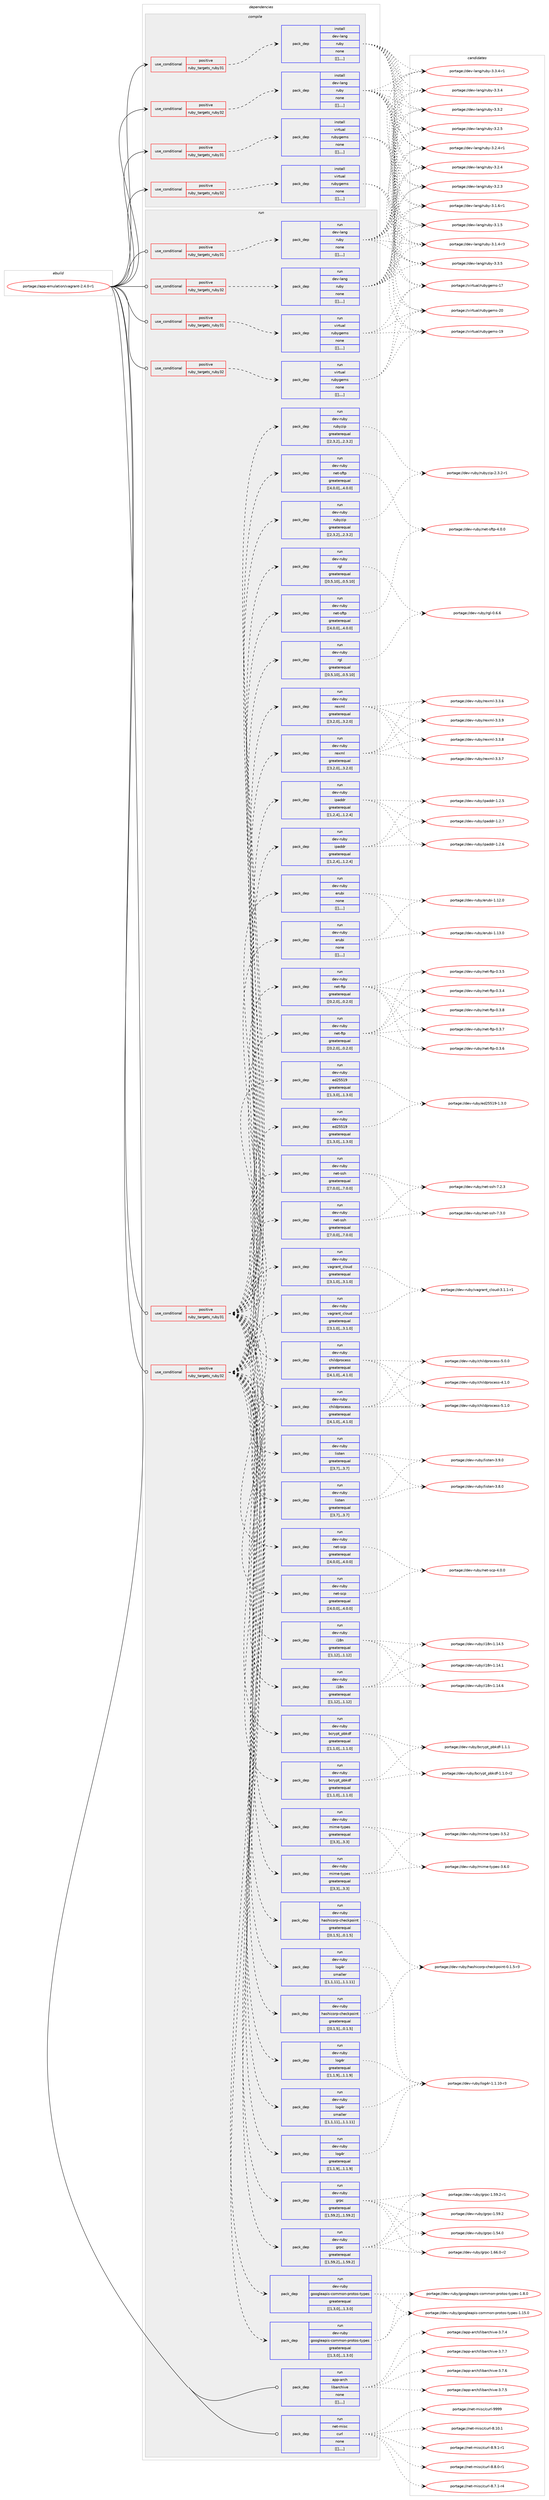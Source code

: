 digraph prolog {

# *************
# Graph options
# *************

newrank=true;
concentrate=true;
compound=true;
graph [rankdir=LR,fontname=Helvetica,fontsize=10,ranksep=1.5];#, ranksep=2.5, nodesep=0.2];
edge  [arrowhead=vee];
node  [fontname=Helvetica,fontsize=10];

# **********
# The ebuild
# **********

subgraph cluster_leftcol {
color=gray;
label=<<i>ebuild</i>>;
id [label="portage://app-emulation/vagrant-2.4.0-r1", color=red, width=4, href="../app-emulation/vagrant-2.4.0-r1.svg"];
}

# ****************
# The dependencies
# ****************

subgraph cluster_midcol {
color=gray;
label=<<i>dependencies</i>>;
subgraph cluster_compile {
fillcolor="#eeeeee";
style=filled;
label=<<i>compile</i>>;
subgraph cond7214 {
dependency26131 [label=<<TABLE BORDER="0" CELLBORDER="1" CELLSPACING="0" CELLPADDING="4"><TR><TD ROWSPAN="3" CELLPADDING="10">use_conditional</TD></TR><TR><TD>positive</TD></TR><TR><TD>ruby_targets_ruby31</TD></TR></TABLE>>, shape=none, color=red];
subgraph pack18778 {
dependency26193 [label=<<TABLE BORDER="0" CELLBORDER="1" CELLSPACING="0" CELLPADDING="4" WIDTH="220"><TR><TD ROWSPAN="6" CELLPADDING="30">pack_dep</TD></TR><TR><TD WIDTH="110">install</TD></TR><TR><TD>dev-lang</TD></TR><TR><TD>ruby</TD></TR><TR><TD>none</TD></TR><TR><TD>[[],,,,]</TD></TR></TABLE>>, shape=none, color=blue];
}
dependency26131:e -> dependency26193:w [weight=20,style="dashed",arrowhead="vee"];
}
id:e -> dependency26131:w [weight=20,style="solid",arrowhead="vee"];
subgraph cond7245 {
dependency26218 [label=<<TABLE BORDER="0" CELLBORDER="1" CELLSPACING="0" CELLPADDING="4"><TR><TD ROWSPAN="3" CELLPADDING="10">use_conditional</TD></TR><TR><TD>positive</TD></TR><TR><TD>ruby_targets_ruby31</TD></TR></TABLE>>, shape=none, color=red];
subgraph pack18821 {
dependency26319 [label=<<TABLE BORDER="0" CELLBORDER="1" CELLSPACING="0" CELLPADDING="4" WIDTH="220"><TR><TD ROWSPAN="6" CELLPADDING="30">pack_dep</TD></TR><TR><TD WIDTH="110">install</TD></TR><TR><TD>virtual</TD></TR><TR><TD>rubygems</TD></TR><TR><TD>none</TD></TR><TR><TD>[[],,,,]</TD></TR></TABLE>>, shape=none, color=blue];
}
dependency26218:e -> dependency26319:w [weight=20,style="dashed",arrowhead="vee"];
}
id:e -> dependency26218:w [weight=20,style="solid",arrowhead="vee"];
subgraph cond7317 {
dependency26393 [label=<<TABLE BORDER="0" CELLBORDER="1" CELLSPACING="0" CELLPADDING="4"><TR><TD ROWSPAN="3" CELLPADDING="10">use_conditional</TD></TR><TR><TD>positive</TD></TR><TR><TD>ruby_targets_ruby32</TD></TR></TABLE>>, shape=none, color=red];
subgraph pack18926 {
dependency26416 [label=<<TABLE BORDER="0" CELLBORDER="1" CELLSPACING="0" CELLPADDING="4" WIDTH="220"><TR><TD ROWSPAN="6" CELLPADDING="30">pack_dep</TD></TR><TR><TD WIDTH="110">install</TD></TR><TR><TD>dev-lang</TD></TR><TR><TD>ruby</TD></TR><TR><TD>none</TD></TR><TR><TD>[[],,,,]</TD></TR></TABLE>>, shape=none, color=blue];
}
dependency26393:e -> dependency26416:w [weight=20,style="dashed",arrowhead="vee"];
}
id:e -> dependency26393:w [weight=20,style="solid",arrowhead="vee"];
subgraph cond7330 {
dependency26421 [label=<<TABLE BORDER="0" CELLBORDER="1" CELLSPACING="0" CELLPADDING="4"><TR><TD ROWSPAN="3" CELLPADDING="10">use_conditional</TD></TR><TR><TD>positive</TD></TR><TR><TD>ruby_targets_ruby32</TD></TR></TABLE>>, shape=none, color=red];
subgraph pack18981 {
dependency26520 [label=<<TABLE BORDER="0" CELLBORDER="1" CELLSPACING="0" CELLPADDING="4" WIDTH="220"><TR><TD ROWSPAN="6" CELLPADDING="30">pack_dep</TD></TR><TR><TD WIDTH="110">install</TD></TR><TR><TD>virtual</TD></TR><TR><TD>rubygems</TD></TR><TR><TD>none</TD></TR><TR><TD>[[],,,,]</TD></TR></TABLE>>, shape=none, color=blue];
}
dependency26421:e -> dependency26520:w [weight=20,style="dashed",arrowhead="vee"];
}
id:e -> dependency26421:w [weight=20,style="solid",arrowhead="vee"];
}
subgraph cluster_compileandrun {
fillcolor="#eeeeee";
style=filled;
label=<<i>compile and run</i>>;
}
subgraph cluster_run {
fillcolor="#eeeeee";
style=filled;
label=<<i>run</i>>;
subgraph cond7374 {
dependency26551 [label=<<TABLE BORDER="0" CELLBORDER="1" CELLSPACING="0" CELLPADDING="4"><TR><TD ROWSPAN="3" CELLPADDING="10">use_conditional</TD></TR><TR><TD>positive</TD></TR><TR><TD>ruby_targets_ruby31</TD></TR></TABLE>>, shape=none, color=red];
subgraph pack19030 {
dependency26576 [label=<<TABLE BORDER="0" CELLBORDER="1" CELLSPACING="0" CELLPADDING="4" WIDTH="220"><TR><TD ROWSPAN="6" CELLPADDING="30">pack_dep</TD></TR><TR><TD WIDTH="110">run</TD></TR><TR><TD>dev-lang</TD></TR><TR><TD>ruby</TD></TR><TR><TD>none</TD></TR><TR><TD>[[],,,,]</TD></TR></TABLE>>, shape=none, color=blue];
}
dependency26551:e -> dependency26576:w [weight=20,style="dashed",arrowhead="vee"];
}
id:e -> dependency26551:w [weight=20,style="solid",arrowhead="odot"];
subgraph cond7387 {
dependency26613 [label=<<TABLE BORDER="0" CELLBORDER="1" CELLSPACING="0" CELLPADDING="4"><TR><TD ROWSPAN="3" CELLPADDING="10">use_conditional</TD></TR><TR><TD>positive</TD></TR><TR><TD>ruby_targets_ruby31</TD></TR></TABLE>>, shape=none, color=red];
subgraph pack19085 {
dependency26694 [label=<<TABLE BORDER="0" CELLBORDER="1" CELLSPACING="0" CELLPADDING="4" WIDTH="220"><TR><TD ROWSPAN="6" CELLPADDING="30">pack_dep</TD></TR><TR><TD WIDTH="110">run</TD></TR><TR><TD>dev-ruby</TD></TR><TR><TD>bcrypt_pbkdf</TD></TR><TR><TD>greaterequal</TD></TR><TR><TD>[[1,1,0],,,1.1.0]</TD></TR></TABLE>>, shape=none, color=blue];
}
dependency26613:e -> dependency26694:w [weight=20,style="dashed",arrowhead="vee"];
subgraph pack19138 {
dependency26726 [label=<<TABLE BORDER="0" CELLBORDER="1" CELLSPACING="0" CELLPADDING="4" WIDTH="220"><TR><TD ROWSPAN="6" CELLPADDING="30">pack_dep</TD></TR><TR><TD WIDTH="110">run</TD></TR><TR><TD>dev-ruby</TD></TR><TR><TD>childprocess</TD></TR><TR><TD>greaterequal</TD></TR><TR><TD>[[4,1,0],,,4.1.0]</TD></TR></TABLE>>, shape=none, color=blue];
}
dependency26613:e -> dependency26726:w [weight=20,style="dashed",arrowhead="vee"];
subgraph pack19164 {
dependency26782 [label=<<TABLE BORDER="0" CELLBORDER="1" CELLSPACING="0" CELLPADDING="4" WIDTH="220"><TR><TD ROWSPAN="6" CELLPADDING="30">pack_dep</TD></TR><TR><TD WIDTH="110">run</TD></TR><TR><TD>dev-ruby</TD></TR><TR><TD>ed25519</TD></TR><TR><TD>greaterequal</TD></TR><TR><TD>[[1,3,0],,,1.3.0]</TD></TR></TABLE>>, shape=none, color=blue];
}
dependency26613:e -> dependency26782:w [weight=20,style="dashed",arrowhead="vee"];
subgraph pack19176 {
dependency26876 [label=<<TABLE BORDER="0" CELLBORDER="1" CELLSPACING="0" CELLPADDING="4" WIDTH="220"><TR><TD ROWSPAN="6" CELLPADDING="30">pack_dep</TD></TR><TR><TD WIDTH="110">run</TD></TR><TR><TD>dev-ruby</TD></TR><TR><TD>erubi</TD></TR><TR><TD>none</TD></TR><TR><TD>[[],,,,]</TD></TR></TABLE>>, shape=none, color=blue];
}
dependency26613:e -> dependency26876:w [weight=20,style="dashed",arrowhead="vee"];
subgraph pack19279 {
dependency26948 [label=<<TABLE BORDER="0" CELLBORDER="1" CELLSPACING="0" CELLPADDING="4" WIDTH="220"><TR><TD ROWSPAN="6" CELLPADDING="30">pack_dep</TD></TR><TR><TD WIDTH="110">run</TD></TR><TR><TD>dev-ruby</TD></TR><TR><TD>googleapis-common-protos-types</TD></TR><TR><TD>greaterequal</TD></TR><TR><TD>[[1,3,0],,,1.3.0]</TD></TR></TABLE>>, shape=none, color=blue];
}
dependency26613:e -> dependency26948:w [weight=20,style="dashed",arrowhead="vee"];
subgraph pack19356 {
dependency27084 [label=<<TABLE BORDER="0" CELLBORDER="1" CELLSPACING="0" CELLPADDING="4" WIDTH="220"><TR><TD ROWSPAN="6" CELLPADDING="30">pack_dep</TD></TR><TR><TD WIDTH="110">run</TD></TR><TR><TD>dev-ruby</TD></TR><TR><TD>grpc</TD></TR><TR><TD>greaterequal</TD></TR><TR><TD>[[1,59,2],,,1.59.2]</TD></TR></TABLE>>, shape=none, color=blue];
}
dependency26613:e -> dependency27084:w [weight=20,style="dashed",arrowhead="vee"];
subgraph pack19373 {
dependency27091 [label=<<TABLE BORDER="0" CELLBORDER="1" CELLSPACING="0" CELLPADDING="4" WIDTH="220"><TR><TD ROWSPAN="6" CELLPADDING="30">pack_dep</TD></TR><TR><TD WIDTH="110">run</TD></TR><TR><TD>dev-ruby</TD></TR><TR><TD>hashicorp-checkpoint</TD></TR><TR><TD>greaterequal</TD></TR><TR><TD>[[0,1,5],,,0.1.5]</TD></TR></TABLE>>, shape=none, color=blue];
}
dependency26613:e -> dependency27091:w [weight=20,style="dashed",arrowhead="vee"];
subgraph pack19469 {
dependency27230 [label=<<TABLE BORDER="0" CELLBORDER="1" CELLSPACING="0" CELLPADDING="4" WIDTH="220"><TR><TD ROWSPAN="6" CELLPADDING="30">pack_dep</TD></TR><TR><TD WIDTH="110">run</TD></TR><TR><TD>dev-ruby</TD></TR><TR><TD>i18n</TD></TR><TR><TD>greaterequal</TD></TR><TR><TD>[[1,12],,,1.12]</TD></TR></TABLE>>, shape=none, color=blue];
}
dependency26613:e -> dependency27230:w [weight=20,style="dashed",arrowhead="vee"];
subgraph pack19475 {
dependency27281 [label=<<TABLE BORDER="0" CELLBORDER="1" CELLSPACING="0" CELLPADDING="4" WIDTH="220"><TR><TD ROWSPAN="6" CELLPADDING="30">pack_dep</TD></TR><TR><TD WIDTH="110">run</TD></TR><TR><TD>dev-ruby</TD></TR><TR><TD>listen</TD></TR><TR><TD>greaterequal</TD></TR><TR><TD>[[3,7],,,3.7]</TD></TR></TABLE>>, shape=none, color=blue];
}
dependency26613:e -> dependency27281:w [weight=20,style="dashed",arrowhead="vee"];
subgraph pack19505 {
dependency27306 [label=<<TABLE BORDER="0" CELLBORDER="1" CELLSPACING="0" CELLPADDING="4" WIDTH="220"><TR><TD ROWSPAN="6" CELLPADDING="30">pack_dep</TD></TR><TR><TD WIDTH="110">run</TD></TR><TR><TD>dev-ruby</TD></TR><TR><TD>log4r</TD></TR><TR><TD>greaterequal</TD></TR><TR><TD>[[1,1,9],,,1.1.9]</TD></TR></TABLE>>, shape=none, color=blue];
}
dependency26613:e -> dependency27306:w [weight=20,style="dashed",arrowhead="vee"];
subgraph pack19540 {
dependency27336 [label=<<TABLE BORDER="0" CELLBORDER="1" CELLSPACING="0" CELLPADDING="4" WIDTH="220"><TR><TD ROWSPAN="6" CELLPADDING="30">pack_dep</TD></TR><TR><TD WIDTH="110">run</TD></TR><TR><TD>dev-ruby</TD></TR><TR><TD>log4r</TD></TR><TR><TD>smaller</TD></TR><TR><TD>[[1,1,11],,,1.1.11]</TD></TR></TABLE>>, shape=none, color=blue];
}
dependency26613:e -> dependency27336:w [weight=20,style="dashed",arrowhead="vee"];
subgraph pack19542 {
dependency27344 [label=<<TABLE BORDER="0" CELLBORDER="1" CELLSPACING="0" CELLPADDING="4" WIDTH="220"><TR><TD ROWSPAN="6" CELLPADDING="30">pack_dep</TD></TR><TR><TD WIDTH="110">run</TD></TR><TR><TD>dev-ruby</TD></TR><TR><TD>mime-types</TD></TR><TR><TD>greaterequal</TD></TR><TR><TD>[[3,3],,,3.3]</TD></TR></TABLE>>, shape=none, color=blue];
}
dependency26613:e -> dependency27344:w [weight=20,style="dashed",arrowhead="vee"];
subgraph pack19556 {
dependency27376 [label=<<TABLE BORDER="0" CELLBORDER="1" CELLSPACING="0" CELLPADDING="4" WIDTH="220"><TR><TD ROWSPAN="6" CELLPADDING="30">pack_dep</TD></TR><TR><TD WIDTH="110">run</TD></TR><TR><TD>dev-ruby</TD></TR><TR><TD>net-ftp</TD></TR><TR><TD>greaterequal</TD></TR><TR><TD>[[0,2,0],,,0.2.0]</TD></TR></TABLE>>, shape=none, color=blue];
}
dependency26613:e -> dependency27376:w [weight=20,style="dashed",arrowhead="vee"];
subgraph pack19579 {
dependency27386 [label=<<TABLE BORDER="0" CELLBORDER="1" CELLSPACING="0" CELLPADDING="4" WIDTH="220"><TR><TD ROWSPAN="6" CELLPADDING="30">pack_dep</TD></TR><TR><TD WIDTH="110">run</TD></TR><TR><TD>dev-ruby</TD></TR><TR><TD>net-ssh</TD></TR><TR><TD>greaterequal</TD></TR><TR><TD>[[7,0,0],,,7.0.0]</TD></TR></TABLE>>, shape=none, color=blue];
}
dependency26613:e -> dependency27386:w [weight=20,style="dashed",arrowhead="vee"];
subgraph pack19599 {
dependency27444 [label=<<TABLE BORDER="0" CELLBORDER="1" CELLSPACING="0" CELLPADDING="4" WIDTH="220"><TR><TD ROWSPAN="6" CELLPADDING="30">pack_dep</TD></TR><TR><TD WIDTH="110">run</TD></TR><TR><TD>dev-ruby</TD></TR><TR><TD>net-sftp</TD></TR><TR><TD>greaterequal</TD></TR><TR><TD>[[4,0,0],,,4.0.0]</TD></TR></TABLE>>, shape=none, color=blue];
}
dependency26613:e -> dependency27444:w [weight=20,style="dashed",arrowhead="vee"];
subgraph pack19629 {
dependency27508 [label=<<TABLE BORDER="0" CELLBORDER="1" CELLSPACING="0" CELLPADDING="4" WIDTH="220"><TR><TD ROWSPAN="6" CELLPADDING="30">pack_dep</TD></TR><TR><TD WIDTH="110">run</TD></TR><TR><TD>dev-ruby</TD></TR><TR><TD>net-scp</TD></TR><TR><TD>greaterequal</TD></TR><TR><TD>[[4,0,0],,,4.0.0]</TD></TR></TABLE>>, shape=none, color=blue];
}
dependency26613:e -> dependency27508:w [weight=20,style="dashed",arrowhead="vee"];
subgraph pack19664 {
dependency27516 [label=<<TABLE BORDER="0" CELLBORDER="1" CELLSPACING="0" CELLPADDING="4" WIDTH="220"><TR><TD ROWSPAN="6" CELLPADDING="30">pack_dep</TD></TR><TR><TD WIDTH="110">run</TD></TR><TR><TD>dev-ruby</TD></TR><TR><TD>rexml</TD></TR><TR><TD>greaterequal</TD></TR><TR><TD>[[3,2,0],,,3.2.0]</TD></TR></TABLE>>, shape=none, color=blue];
}
dependency26613:e -> dependency27516:w [weight=20,style="dashed",arrowhead="vee"];
subgraph pack19723 {
dependency27608 [label=<<TABLE BORDER="0" CELLBORDER="1" CELLSPACING="0" CELLPADDING="4" WIDTH="220"><TR><TD ROWSPAN="6" CELLPADDING="30">pack_dep</TD></TR><TR><TD WIDTH="110">run</TD></TR><TR><TD>dev-ruby</TD></TR><TR><TD>rgl</TD></TR><TR><TD>greaterequal</TD></TR><TR><TD>[[0,5,10],,,0.5.10]</TD></TR></TABLE>>, shape=none, color=blue];
}
dependency26613:e -> dependency27608:w [weight=20,style="dashed",arrowhead="vee"];
subgraph pack19734 {
dependency27615 [label=<<TABLE BORDER="0" CELLBORDER="1" CELLSPACING="0" CELLPADDING="4" WIDTH="220"><TR><TD ROWSPAN="6" CELLPADDING="30">pack_dep</TD></TR><TR><TD WIDTH="110">run</TD></TR><TR><TD>dev-ruby</TD></TR><TR><TD>rubyzip</TD></TR><TR><TD>greaterequal</TD></TR><TR><TD>[[2,3,2],,,2.3.2]</TD></TR></TABLE>>, shape=none, color=blue];
}
dependency26613:e -> dependency27615:w [weight=20,style="dashed",arrowhead="vee"];
subgraph pack19740 {
dependency27624 [label=<<TABLE BORDER="0" CELLBORDER="1" CELLSPACING="0" CELLPADDING="4" WIDTH="220"><TR><TD ROWSPAN="6" CELLPADDING="30">pack_dep</TD></TR><TR><TD WIDTH="110">run</TD></TR><TR><TD>dev-ruby</TD></TR><TR><TD>vagrant_cloud</TD></TR><TR><TD>greaterequal</TD></TR><TR><TD>[[3,1,0],,,3.1.0]</TD></TR></TABLE>>, shape=none, color=blue];
}
dependency26613:e -> dependency27624:w [weight=20,style="dashed",arrowhead="vee"];
subgraph pack19759 {
dependency27650 [label=<<TABLE BORDER="0" CELLBORDER="1" CELLSPACING="0" CELLPADDING="4" WIDTH="220"><TR><TD ROWSPAN="6" CELLPADDING="30">pack_dep</TD></TR><TR><TD WIDTH="110">run</TD></TR><TR><TD>dev-ruby</TD></TR><TR><TD>ipaddr</TD></TR><TR><TD>greaterequal</TD></TR><TR><TD>[[1,2,4],,,1.2.4]</TD></TR></TABLE>>, shape=none, color=blue];
}
dependency26613:e -> dependency27650:w [weight=20,style="dashed",arrowhead="vee"];
}
id:e -> dependency26613:w [weight=20,style="solid",arrowhead="odot"];
subgraph cond7737 {
dependency27705 [label=<<TABLE BORDER="0" CELLBORDER="1" CELLSPACING="0" CELLPADDING="4"><TR><TD ROWSPAN="3" CELLPADDING="10">use_conditional</TD></TR><TR><TD>positive</TD></TR><TR><TD>ruby_targets_ruby31</TD></TR></TABLE>>, shape=none, color=red];
subgraph pack19856 {
dependency27851 [label=<<TABLE BORDER="0" CELLBORDER="1" CELLSPACING="0" CELLPADDING="4" WIDTH="220"><TR><TD ROWSPAN="6" CELLPADDING="30">pack_dep</TD></TR><TR><TD WIDTH="110">run</TD></TR><TR><TD>virtual</TD></TR><TR><TD>rubygems</TD></TR><TR><TD>none</TD></TR><TR><TD>[[],,,,]</TD></TR></TABLE>>, shape=none, color=blue];
}
dependency27705:e -> dependency27851:w [weight=20,style="dashed",arrowhead="vee"];
}
id:e -> dependency27705:w [weight=20,style="solid",arrowhead="odot"];
subgraph cond7795 {
dependency27880 [label=<<TABLE BORDER="0" CELLBORDER="1" CELLSPACING="0" CELLPADDING="4"><TR><TD ROWSPAN="3" CELLPADDING="10">use_conditional</TD></TR><TR><TD>positive</TD></TR><TR><TD>ruby_targets_ruby32</TD></TR></TABLE>>, shape=none, color=red];
subgraph pack19954 {
dependency27929 [label=<<TABLE BORDER="0" CELLBORDER="1" CELLSPACING="0" CELLPADDING="4" WIDTH="220"><TR><TD ROWSPAN="6" CELLPADDING="30">pack_dep</TD></TR><TR><TD WIDTH="110">run</TD></TR><TR><TD>dev-lang</TD></TR><TR><TD>ruby</TD></TR><TR><TD>none</TD></TR><TR><TD>[[],,,,]</TD></TR></TABLE>>, shape=none, color=blue];
}
dependency27880:e -> dependency27929:w [weight=20,style="dashed",arrowhead="vee"];
}
id:e -> dependency27880:w [weight=20,style="solid",arrowhead="odot"];
subgraph cond7815 {
dependency27963 [label=<<TABLE BORDER="0" CELLBORDER="1" CELLSPACING="0" CELLPADDING="4"><TR><TD ROWSPAN="3" CELLPADDING="10">use_conditional</TD></TR><TR><TD>positive</TD></TR><TR><TD>ruby_targets_ruby32</TD></TR></TABLE>>, shape=none, color=red];
subgraph pack19976 {
dependency27991 [label=<<TABLE BORDER="0" CELLBORDER="1" CELLSPACING="0" CELLPADDING="4" WIDTH="220"><TR><TD ROWSPAN="6" CELLPADDING="30">pack_dep</TD></TR><TR><TD WIDTH="110">run</TD></TR><TR><TD>dev-ruby</TD></TR><TR><TD>bcrypt_pbkdf</TD></TR><TR><TD>greaterequal</TD></TR><TR><TD>[[1,1,0],,,1.1.0]</TD></TR></TABLE>>, shape=none, color=blue];
}
dependency27963:e -> dependency27991:w [weight=20,style="dashed",arrowhead="vee"];
subgraph pack19997 {
dependency28057 [label=<<TABLE BORDER="0" CELLBORDER="1" CELLSPACING="0" CELLPADDING="4" WIDTH="220"><TR><TD ROWSPAN="6" CELLPADDING="30">pack_dep</TD></TR><TR><TD WIDTH="110">run</TD></TR><TR><TD>dev-ruby</TD></TR><TR><TD>childprocess</TD></TR><TR><TD>greaterequal</TD></TR><TR><TD>[[4,1,0],,,4.1.0]</TD></TR></TABLE>>, shape=none, color=blue];
}
dependency27963:e -> dependency28057:w [weight=20,style="dashed",arrowhead="vee"];
subgraph pack20057 {
dependency28086 [label=<<TABLE BORDER="0" CELLBORDER="1" CELLSPACING="0" CELLPADDING="4" WIDTH="220"><TR><TD ROWSPAN="6" CELLPADDING="30">pack_dep</TD></TR><TR><TD WIDTH="110">run</TD></TR><TR><TD>dev-ruby</TD></TR><TR><TD>ed25519</TD></TR><TR><TD>greaterequal</TD></TR><TR><TD>[[1,3,0],,,1.3.0]</TD></TR></TABLE>>, shape=none, color=blue];
}
dependency27963:e -> dependency28086:w [weight=20,style="dashed",arrowhead="vee"];
subgraph pack20078 {
dependency28116 [label=<<TABLE BORDER="0" CELLBORDER="1" CELLSPACING="0" CELLPADDING="4" WIDTH="220"><TR><TD ROWSPAN="6" CELLPADDING="30">pack_dep</TD></TR><TR><TD WIDTH="110">run</TD></TR><TR><TD>dev-ruby</TD></TR><TR><TD>erubi</TD></TR><TR><TD>none</TD></TR><TR><TD>[[],,,,]</TD></TR></TABLE>>, shape=none, color=blue];
}
dependency27963:e -> dependency28116:w [weight=20,style="dashed",arrowhead="vee"];
subgraph pack20115 {
dependency28161 [label=<<TABLE BORDER="0" CELLBORDER="1" CELLSPACING="0" CELLPADDING="4" WIDTH="220"><TR><TD ROWSPAN="6" CELLPADDING="30">pack_dep</TD></TR><TR><TD WIDTH="110">run</TD></TR><TR><TD>dev-ruby</TD></TR><TR><TD>googleapis-common-protos-types</TD></TR><TR><TD>greaterequal</TD></TR><TR><TD>[[1,3,0],,,1.3.0]</TD></TR></TABLE>>, shape=none, color=blue];
}
dependency27963:e -> dependency28161:w [weight=20,style="dashed",arrowhead="vee"];
subgraph pack20120 {
dependency28164 [label=<<TABLE BORDER="0" CELLBORDER="1" CELLSPACING="0" CELLPADDING="4" WIDTH="220"><TR><TD ROWSPAN="6" CELLPADDING="30">pack_dep</TD></TR><TR><TD WIDTH="110">run</TD></TR><TR><TD>dev-ruby</TD></TR><TR><TD>grpc</TD></TR><TR><TD>greaterequal</TD></TR><TR><TD>[[1,59,2],,,1.59.2]</TD></TR></TABLE>>, shape=none, color=blue];
}
dependency27963:e -> dependency28164:w [weight=20,style="dashed",arrowhead="vee"];
subgraph pack20168 {
dependency28315 [label=<<TABLE BORDER="0" CELLBORDER="1" CELLSPACING="0" CELLPADDING="4" WIDTH="220"><TR><TD ROWSPAN="6" CELLPADDING="30">pack_dep</TD></TR><TR><TD WIDTH="110">run</TD></TR><TR><TD>dev-ruby</TD></TR><TR><TD>hashicorp-checkpoint</TD></TR><TR><TD>greaterequal</TD></TR><TR><TD>[[0,1,5],,,0.1.5]</TD></TR></TABLE>>, shape=none, color=blue];
}
dependency27963:e -> dependency28315:w [weight=20,style="dashed",arrowhead="vee"];
subgraph pack20241 {
dependency28386 [label=<<TABLE BORDER="0" CELLBORDER="1" CELLSPACING="0" CELLPADDING="4" WIDTH="220"><TR><TD ROWSPAN="6" CELLPADDING="30">pack_dep</TD></TR><TR><TD WIDTH="110">run</TD></TR><TR><TD>dev-ruby</TD></TR><TR><TD>i18n</TD></TR><TR><TD>greaterequal</TD></TR><TR><TD>[[1,12],,,1.12]</TD></TR></TABLE>>, shape=none, color=blue];
}
dependency27963:e -> dependency28386:w [weight=20,style="dashed",arrowhead="vee"];
subgraph pack20327 {
dependency28475 [label=<<TABLE BORDER="0" CELLBORDER="1" CELLSPACING="0" CELLPADDING="4" WIDTH="220"><TR><TD ROWSPAN="6" CELLPADDING="30">pack_dep</TD></TR><TR><TD WIDTH="110">run</TD></TR><TR><TD>dev-ruby</TD></TR><TR><TD>listen</TD></TR><TR><TD>greaterequal</TD></TR><TR><TD>[[3,7],,,3.7]</TD></TR></TABLE>>, shape=none, color=blue];
}
dependency27963:e -> dependency28475:w [weight=20,style="dashed",arrowhead="vee"];
subgraph pack20329 {
dependency28477 [label=<<TABLE BORDER="0" CELLBORDER="1" CELLSPACING="0" CELLPADDING="4" WIDTH="220"><TR><TD ROWSPAN="6" CELLPADDING="30">pack_dep</TD></TR><TR><TD WIDTH="110">run</TD></TR><TR><TD>dev-ruby</TD></TR><TR><TD>log4r</TD></TR><TR><TD>greaterequal</TD></TR><TR><TD>[[1,1,9],,,1.1.9]</TD></TR></TABLE>>, shape=none, color=blue];
}
dependency27963:e -> dependency28477:w [weight=20,style="dashed",arrowhead="vee"];
subgraph pack20355 {
dependency28529 [label=<<TABLE BORDER="0" CELLBORDER="1" CELLSPACING="0" CELLPADDING="4" WIDTH="220"><TR><TD ROWSPAN="6" CELLPADDING="30">pack_dep</TD></TR><TR><TD WIDTH="110">run</TD></TR><TR><TD>dev-ruby</TD></TR><TR><TD>log4r</TD></TR><TR><TD>smaller</TD></TR><TR><TD>[[1,1,11],,,1.1.11]</TD></TR></TABLE>>, shape=none, color=blue];
}
dependency27963:e -> dependency28529:w [weight=20,style="dashed",arrowhead="vee"];
subgraph pack20359 {
dependency28532 [label=<<TABLE BORDER="0" CELLBORDER="1" CELLSPACING="0" CELLPADDING="4" WIDTH="220"><TR><TD ROWSPAN="6" CELLPADDING="30">pack_dep</TD></TR><TR><TD WIDTH="110">run</TD></TR><TR><TD>dev-ruby</TD></TR><TR><TD>mime-types</TD></TR><TR><TD>greaterequal</TD></TR><TR><TD>[[3,3],,,3.3]</TD></TR></TABLE>>, shape=none, color=blue];
}
dependency27963:e -> dependency28532:w [weight=20,style="dashed",arrowhead="vee"];
subgraph pack20362 {
dependency28551 [label=<<TABLE BORDER="0" CELLBORDER="1" CELLSPACING="0" CELLPADDING="4" WIDTH="220"><TR><TD ROWSPAN="6" CELLPADDING="30">pack_dep</TD></TR><TR><TD WIDTH="110">run</TD></TR><TR><TD>dev-ruby</TD></TR><TR><TD>net-ftp</TD></TR><TR><TD>greaterequal</TD></TR><TR><TD>[[0,2,0],,,0.2.0]</TD></TR></TABLE>>, shape=none, color=blue];
}
dependency27963:e -> dependency28551:w [weight=20,style="dashed",arrowhead="vee"];
subgraph pack20401 {
dependency28599 [label=<<TABLE BORDER="0" CELLBORDER="1" CELLSPACING="0" CELLPADDING="4" WIDTH="220"><TR><TD ROWSPAN="6" CELLPADDING="30">pack_dep</TD></TR><TR><TD WIDTH="110">run</TD></TR><TR><TD>dev-ruby</TD></TR><TR><TD>net-ssh</TD></TR><TR><TD>greaterequal</TD></TR><TR><TD>[[7,0,0],,,7.0.0]</TD></TR></TABLE>>, shape=none, color=blue];
}
dependency27963:e -> dependency28599:w [weight=20,style="dashed",arrowhead="vee"];
subgraph pack20422 {
dependency28701 [label=<<TABLE BORDER="0" CELLBORDER="1" CELLSPACING="0" CELLPADDING="4" WIDTH="220"><TR><TD ROWSPAN="6" CELLPADDING="30">pack_dep</TD></TR><TR><TD WIDTH="110">run</TD></TR><TR><TD>dev-ruby</TD></TR><TR><TD>net-sftp</TD></TR><TR><TD>greaterequal</TD></TR><TR><TD>[[4,0,0],,,4.0.0]</TD></TR></TABLE>>, shape=none, color=blue];
}
dependency27963:e -> dependency28701:w [weight=20,style="dashed",arrowhead="vee"];
subgraph pack20502 {
dependency28734 [label=<<TABLE BORDER="0" CELLBORDER="1" CELLSPACING="0" CELLPADDING="4" WIDTH="220"><TR><TD ROWSPAN="6" CELLPADDING="30">pack_dep</TD></TR><TR><TD WIDTH="110">run</TD></TR><TR><TD>dev-ruby</TD></TR><TR><TD>net-scp</TD></TR><TR><TD>greaterequal</TD></TR><TR><TD>[[4,0,0],,,4.0.0]</TD></TR></TABLE>>, shape=none, color=blue];
}
dependency27963:e -> dependency28734:w [weight=20,style="dashed",arrowhead="vee"];
subgraph pack20511 {
dependency28786 [label=<<TABLE BORDER="0" CELLBORDER="1" CELLSPACING="0" CELLPADDING="4" WIDTH="220"><TR><TD ROWSPAN="6" CELLPADDING="30">pack_dep</TD></TR><TR><TD WIDTH="110">run</TD></TR><TR><TD>dev-ruby</TD></TR><TR><TD>rexml</TD></TR><TR><TD>greaterequal</TD></TR><TR><TD>[[3,2,0],,,3.2.0]</TD></TR></TABLE>>, shape=none, color=blue];
}
dependency27963:e -> dependency28786:w [weight=20,style="dashed",arrowhead="vee"];
subgraph pack20541 {
dependency28793 [label=<<TABLE BORDER="0" CELLBORDER="1" CELLSPACING="0" CELLPADDING="4" WIDTH="220"><TR><TD ROWSPAN="6" CELLPADDING="30">pack_dep</TD></TR><TR><TD WIDTH="110">run</TD></TR><TR><TD>dev-ruby</TD></TR><TR><TD>rgl</TD></TR><TR><TD>greaterequal</TD></TR><TR><TD>[[0,5,10],,,0.5.10]</TD></TR></TABLE>>, shape=none, color=blue];
}
dependency27963:e -> dependency28793:w [weight=20,style="dashed",arrowhead="vee"];
subgraph pack20560 {
dependency28859 [label=<<TABLE BORDER="0" CELLBORDER="1" CELLSPACING="0" CELLPADDING="4" WIDTH="220"><TR><TD ROWSPAN="6" CELLPADDING="30">pack_dep</TD></TR><TR><TD WIDTH="110">run</TD></TR><TR><TD>dev-ruby</TD></TR><TR><TD>rubyzip</TD></TR><TR><TD>greaterequal</TD></TR><TR><TD>[[2,3,2],,,2.3.2]</TD></TR></TABLE>>, shape=none, color=blue];
}
dependency27963:e -> dependency28859:w [weight=20,style="dashed",arrowhead="vee"];
subgraph pack20595 {
dependency28863 [label=<<TABLE BORDER="0" CELLBORDER="1" CELLSPACING="0" CELLPADDING="4" WIDTH="220"><TR><TD ROWSPAN="6" CELLPADDING="30">pack_dep</TD></TR><TR><TD WIDTH="110">run</TD></TR><TR><TD>dev-ruby</TD></TR><TR><TD>vagrant_cloud</TD></TR><TR><TD>greaterequal</TD></TR><TR><TD>[[3,1,0],,,3.1.0]</TD></TR></TABLE>>, shape=none, color=blue];
}
dependency27963:e -> dependency28863:w [weight=20,style="dashed",arrowhead="vee"];
subgraph pack20597 {
dependency28887 [label=<<TABLE BORDER="0" CELLBORDER="1" CELLSPACING="0" CELLPADDING="4" WIDTH="220"><TR><TD ROWSPAN="6" CELLPADDING="30">pack_dep</TD></TR><TR><TD WIDTH="110">run</TD></TR><TR><TD>dev-ruby</TD></TR><TR><TD>ipaddr</TD></TR><TR><TD>greaterequal</TD></TR><TR><TD>[[1,2,4],,,1.2.4]</TD></TR></TABLE>>, shape=none, color=blue];
}
dependency27963:e -> dependency28887:w [weight=20,style="dashed",arrowhead="vee"];
}
id:e -> dependency27963:w [weight=20,style="solid",arrowhead="odot"];
subgraph cond8092 {
dependency28965 [label=<<TABLE BORDER="0" CELLBORDER="1" CELLSPACING="0" CELLPADDING="4"><TR><TD ROWSPAN="3" CELLPADDING="10">use_conditional</TD></TR><TR><TD>positive</TD></TR><TR><TD>ruby_targets_ruby32</TD></TR></TABLE>>, shape=none, color=red];
subgraph pack20671 {
dependency29006 [label=<<TABLE BORDER="0" CELLBORDER="1" CELLSPACING="0" CELLPADDING="4" WIDTH="220"><TR><TD ROWSPAN="6" CELLPADDING="30">pack_dep</TD></TR><TR><TD WIDTH="110">run</TD></TR><TR><TD>virtual</TD></TR><TR><TD>rubygems</TD></TR><TR><TD>none</TD></TR><TR><TD>[[],,,,]</TD></TR></TABLE>>, shape=none, color=blue];
}
dependency28965:e -> dependency29006:w [weight=20,style="dashed",arrowhead="vee"];
}
id:e -> dependency28965:w [weight=20,style="solid",arrowhead="odot"];
subgraph pack20691 {
dependency29036 [label=<<TABLE BORDER="0" CELLBORDER="1" CELLSPACING="0" CELLPADDING="4" WIDTH="220"><TR><TD ROWSPAN="6" CELLPADDING="30">pack_dep</TD></TR><TR><TD WIDTH="110">run</TD></TR><TR><TD>app-arch</TD></TR><TR><TD>libarchive</TD></TR><TR><TD>none</TD></TR><TR><TD>[[],,,,]</TD></TR></TABLE>>, shape=none, color=blue];
}
id:e -> dependency29036:w [weight=20,style="solid",arrowhead="odot"];
subgraph pack20710 {
dependency29062 [label=<<TABLE BORDER="0" CELLBORDER="1" CELLSPACING="0" CELLPADDING="4" WIDTH="220"><TR><TD ROWSPAN="6" CELLPADDING="30">pack_dep</TD></TR><TR><TD WIDTH="110">run</TD></TR><TR><TD>net-misc</TD></TR><TR><TD>curl</TD></TR><TR><TD>none</TD></TR><TR><TD>[[],,,,]</TD></TR></TABLE>>, shape=none, color=blue];
}
id:e -> dependency29062:w [weight=20,style="solid",arrowhead="odot"];
}
}

# **************
# The candidates
# **************

subgraph cluster_choices {
rank=same;
color=gray;
label=<<i>candidates</i>>;

subgraph choice18715 {
color=black;
nodesep=1;
choice10010111845108971101034711411798121455146514653 [label="portage://dev-lang/ruby-3.3.5", color=red, width=4,href="../dev-lang/ruby-3.3.5.svg"];
choice100101118451089711010347114117981214551465146524511449 [label="portage://dev-lang/ruby-3.3.4-r1", color=red, width=4,href="../dev-lang/ruby-3.3.4-r1.svg"];
choice10010111845108971101034711411798121455146514652 [label="portage://dev-lang/ruby-3.3.4", color=red, width=4,href="../dev-lang/ruby-3.3.4.svg"];
choice10010111845108971101034711411798121455146514650 [label="portage://dev-lang/ruby-3.3.2", color=red, width=4,href="../dev-lang/ruby-3.3.2.svg"];
choice10010111845108971101034711411798121455146504653 [label="portage://dev-lang/ruby-3.2.5", color=red, width=4,href="../dev-lang/ruby-3.2.5.svg"];
choice100101118451089711010347114117981214551465046524511449 [label="portage://dev-lang/ruby-3.2.4-r1", color=red, width=4,href="../dev-lang/ruby-3.2.4-r1.svg"];
choice10010111845108971101034711411798121455146504652 [label="portage://dev-lang/ruby-3.2.4", color=red, width=4,href="../dev-lang/ruby-3.2.4.svg"];
choice10010111845108971101034711411798121455146504651 [label="portage://dev-lang/ruby-3.2.3", color=red, width=4,href="../dev-lang/ruby-3.2.3.svg"];
choice100101118451089711010347114117981214551464946544511449 [label="portage://dev-lang/ruby-3.1.6-r1", color=red, width=4,href="../dev-lang/ruby-3.1.6-r1.svg"];
choice10010111845108971101034711411798121455146494653 [label="portage://dev-lang/ruby-3.1.5", color=red, width=4,href="../dev-lang/ruby-3.1.5.svg"];
choice100101118451089711010347114117981214551464946524511451 [label="portage://dev-lang/ruby-3.1.4-r3", color=red, width=4,href="../dev-lang/ruby-3.1.4-r3.svg"];
dependency26193:e -> choice10010111845108971101034711411798121455146514653:w [style=dotted,weight="100"];
dependency26193:e -> choice100101118451089711010347114117981214551465146524511449:w [style=dotted,weight="100"];
dependency26193:e -> choice10010111845108971101034711411798121455146514652:w [style=dotted,weight="100"];
dependency26193:e -> choice10010111845108971101034711411798121455146514650:w [style=dotted,weight="100"];
dependency26193:e -> choice10010111845108971101034711411798121455146504653:w [style=dotted,weight="100"];
dependency26193:e -> choice100101118451089711010347114117981214551465046524511449:w [style=dotted,weight="100"];
dependency26193:e -> choice10010111845108971101034711411798121455146504652:w [style=dotted,weight="100"];
dependency26193:e -> choice10010111845108971101034711411798121455146504651:w [style=dotted,weight="100"];
dependency26193:e -> choice100101118451089711010347114117981214551464946544511449:w [style=dotted,weight="100"];
dependency26193:e -> choice10010111845108971101034711411798121455146494653:w [style=dotted,weight="100"];
dependency26193:e -> choice100101118451089711010347114117981214551464946524511451:w [style=dotted,weight="100"];
}
subgraph choice18719 {
color=black;
nodesep=1;
choice118105114116117971084711411798121103101109115455048 [label="portage://virtual/rubygems-20", color=red, width=4,href="../virtual/rubygems-20.svg"];
choice118105114116117971084711411798121103101109115454957 [label="portage://virtual/rubygems-19", color=red, width=4,href="../virtual/rubygems-19.svg"];
choice118105114116117971084711411798121103101109115454955 [label="portage://virtual/rubygems-17", color=red, width=4,href="../virtual/rubygems-17.svg"];
dependency26319:e -> choice118105114116117971084711411798121103101109115455048:w [style=dotted,weight="100"];
dependency26319:e -> choice118105114116117971084711411798121103101109115454957:w [style=dotted,weight="100"];
dependency26319:e -> choice118105114116117971084711411798121103101109115454955:w [style=dotted,weight="100"];
}
subgraph choice18724 {
color=black;
nodesep=1;
choice10010111845108971101034711411798121455146514653 [label="portage://dev-lang/ruby-3.3.5", color=red, width=4,href="../dev-lang/ruby-3.3.5.svg"];
choice100101118451089711010347114117981214551465146524511449 [label="portage://dev-lang/ruby-3.3.4-r1", color=red, width=4,href="../dev-lang/ruby-3.3.4-r1.svg"];
choice10010111845108971101034711411798121455146514652 [label="portage://dev-lang/ruby-3.3.4", color=red, width=4,href="../dev-lang/ruby-3.3.4.svg"];
choice10010111845108971101034711411798121455146514650 [label="portage://dev-lang/ruby-3.3.2", color=red, width=4,href="../dev-lang/ruby-3.3.2.svg"];
choice10010111845108971101034711411798121455146504653 [label="portage://dev-lang/ruby-3.2.5", color=red, width=4,href="../dev-lang/ruby-3.2.5.svg"];
choice100101118451089711010347114117981214551465046524511449 [label="portage://dev-lang/ruby-3.2.4-r1", color=red, width=4,href="../dev-lang/ruby-3.2.4-r1.svg"];
choice10010111845108971101034711411798121455146504652 [label="portage://dev-lang/ruby-3.2.4", color=red, width=4,href="../dev-lang/ruby-3.2.4.svg"];
choice10010111845108971101034711411798121455146504651 [label="portage://dev-lang/ruby-3.2.3", color=red, width=4,href="../dev-lang/ruby-3.2.3.svg"];
choice100101118451089711010347114117981214551464946544511449 [label="portage://dev-lang/ruby-3.1.6-r1", color=red, width=4,href="../dev-lang/ruby-3.1.6-r1.svg"];
choice10010111845108971101034711411798121455146494653 [label="portage://dev-lang/ruby-3.1.5", color=red, width=4,href="../dev-lang/ruby-3.1.5.svg"];
choice100101118451089711010347114117981214551464946524511451 [label="portage://dev-lang/ruby-3.1.4-r3", color=red, width=4,href="../dev-lang/ruby-3.1.4-r3.svg"];
dependency26416:e -> choice10010111845108971101034711411798121455146514653:w [style=dotted,weight="100"];
dependency26416:e -> choice100101118451089711010347114117981214551465146524511449:w [style=dotted,weight="100"];
dependency26416:e -> choice10010111845108971101034711411798121455146514652:w [style=dotted,weight="100"];
dependency26416:e -> choice10010111845108971101034711411798121455146514650:w [style=dotted,weight="100"];
dependency26416:e -> choice10010111845108971101034711411798121455146504653:w [style=dotted,weight="100"];
dependency26416:e -> choice100101118451089711010347114117981214551465046524511449:w [style=dotted,weight="100"];
dependency26416:e -> choice10010111845108971101034711411798121455146504652:w [style=dotted,weight="100"];
dependency26416:e -> choice10010111845108971101034711411798121455146504651:w [style=dotted,weight="100"];
dependency26416:e -> choice100101118451089711010347114117981214551464946544511449:w [style=dotted,weight="100"];
dependency26416:e -> choice10010111845108971101034711411798121455146494653:w [style=dotted,weight="100"];
dependency26416:e -> choice100101118451089711010347114117981214551464946524511451:w [style=dotted,weight="100"];
}
subgraph choice18745 {
color=black;
nodesep=1;
choice118105114116117971084711411798121103101109115455048 [label="portage://virtual/rubygems-20", color=red, width=4,href="../virtual/rubygems-20.svg"];
choice118105114116117971084711411798121103101109115454957 [label="portage://virtual/rubygems-19", color=red, width=4,href="../virtual/rubygems-19.svg"];
choice118105114116117971084711411798121103101109115454955 [label="portage://virtual/rubygems-17", color=red, width=4,href="../virtual/rubygems-17.svg"];
dependency26520:e -> choice118105114116117971084711411798121103101109115455048:w [style=dotted,weight="100"];
dependency26520:e -> choice118105114116117971084711411798121103101109115454957:w [style=dotted,weight="100"];
dependency26520:e -> choice118105114116117971084711411798121103101109115454955:w [style=dotted,weight="100"];
}
subgraph choice18767 {
color=black;
nodesep=1;
choice10010111845108971101034711411798121455146514653 [label="portage://dev-lang/ruby-3.3.5", color=red, width=4,href="../dev-lang/ruby-3.3.5.svg"];
choice100101118451089711010347114117981214551465146524511449 [label="portage://dev-lang/ruby-3.3.4-r1", color=red, width=4,href="../dev-lang/ruby-3.3.4-r1.svg"];
choice10010111845108971101034711411798121455146514652 [label="portage://dev-lang/ruby-3.3.4", color=red, width=4,href="../dev-lang/ruby-3.3.4.svg"];
choice10010111845108971101034711411798121455146514650 [label="portage://dev-lang/ruby-3.3.2", color=red, width=4,href="../dev-lang/ruby-3.3.2.svg"];
choice10010111845108971101034711411798121455146504653 [label="portage://dev-lang/ruby-3.2.5", color=red, width=4,href="../dev-lang/ruby-3.2.5.svg"];
choice100101118451089711010347114117981214551465046524511449 [label="portage://dev-lang/ruby-3.2.4-r1", color=red, width=4,href="../dev-lang/ruby-3.2.4-r1.svg"];
choice10010111845108971101034711411798121455146504652 [label="portage://dev-lang/ruby-3.2.4", color=red, width=4,href="../dev-lang/ruby-3.2.4.svg"];
choice10010111845108971101034711411798121455146504651 [label="portage://dev-lang/ruby-3.2.3", color=red, width=4,href="../dev-lang/ruby-3.2.3.svg"];
choice100101118451089711010347114117981214551464946544511449 [label="portage://dev-lang/ruby-3.1.6-r1", color=red, width=4,href="../dev-lang/ruby-3.1.6-r1.svg"];
choice10010111845108971101034711411798121455146494653 [label="portage://dev-lang/ruby-3.1.5", color=red, width=4,href="../dev-lang/ruby-3.1.5.svg"];
choice100101118451089711010347114117981214551464946524511451 [label="portage://dev-lang/ruby-3.1.4-r3", color=red, width=4,href="../dev-lang/ruby-3.1.4-r3.svg"];
dependency26576:e -> choice10010111845108971101034711411798121455146514653:w [style=dotted,weight="100"];
dependency26576:e -> choice100101118451089711010347114117981214551465146524511449:w [style=dotted,weight="100"];
dependency26576:e -> choice10010111845108971101034711411798121455146514652:w [style=dotted,weight="100"];
dependency26576:e -> choice10010111845108971101034711411798121455146514650:w [style=dotted,weight="100"];
dependency26576:e -> choice10010111845108971101034711411798121455146504653:w [style=dotted,weight="100"];
dependency26576:e -> choice100101118451089711010347114117981214551465046524511449:w [style=dotted,weight="100"];
dependency26576:e -> choice10010111845108971101034711411798121455146504652:w [style=dotted,weight="100"];
dependency26576:e -> choice10010111845108971101034711411798121455146504651:w [style=dotted,weight="100"];
dependency26576:e -> choice100101118451089711010347114117981214551464946544511449:w [style=dotted,weight="100"];
dependency26576:e -> choice10010111845108971101034711411798121455146494653:w [style=dotted,weight="100"];
dependency26576:e -> choice100101118451089711010347114117981214551464946524511451:w [style=dotted,weight="100"];
}
subgraph choice18771 {
color=black;
nodesep=1;
choice10010111845114117981214798991141211121169511298107100102454946494649 [label="portage://dev-ruby/bcrypt_pbkdf-1.1.1", color=red, width=4,href="../dev-ruby/bcrypt_pbkdf-1.1.1.svg"];
choice100101118451141179812147989911412111211695112981071001024549464946484511450 [label="portage://dev-ruby/bcrypt_pbkdf-1.1.0-r2", color=red, width=4,href="../dev-ruby/bcrypt_pbkdf-1.1.0-r2.svg"];
dependency26694:e -> choice10010111845114117981214798991141211121169511298107100102454946494649:w [style=dotted,weight="100"];
dependency26694:e -> choice100101118451141179812147989911412111211695112981071001024549464946484511450:w [style=dotted,weight="100"];
}
subgraph choice18778 {
color=black;
nodesep=1;
choice1001011184511411798121479910410510810011211411199101115115455346494648 [label="portage://dev-ruby/childprocess-5.1.0", color=red, width=4,href="../dev-ruby/childprocess-5.1.0.svg"];
choice1001011184511411798121479910410510810011211411199101115115455346484648 [label="portage://dev-ruby/childprocess-5.0.0", color=red, width=4,href="../dev-ruby/childprocess-5.0.0.svg"];
choice1001011184511411798121479910410510810011211411199101115115455246494648 [label="portage://dev-ruby/childprocess-4.1.0", color=red, width=4,href="../dev-ruby/childprocess-4.1.0.svg"];
dependency26726:e -> choice1001011184511411798121479910410510810011211411199101115115455346494648:w [style=dotted,weight="100"];
dependency26726:e -> choice1001011184511411798121479910410510810011211411199101115115455346484648:w [style=dotted,weight="100"];
dependency26726:e -> choice1001011184511411798121479910410510810011211411199101115115455246494648:w [style=dotted,weight="100"];
}
subgraph choice18781 {
color=black;
nodesep=1;
choice1001011184511411798121471011005053534957454946514648 [label="portage://dev-ruby/ed25519-1.3.0", color=red, width=4,href="../dev-ruby/ed25519-1.3.0.svg"];
dependency26782:e -> choice1001011184511411798121471011005053534957454946514648:w [style=dotted,weight="100"];
}
subgraph choice18782 {
color=black;
nodesep=1;
choice1001011184511411798121471011141179810545494649514648 [label="portage://dev-ruby/erubi-1.13.0", color=red, width=4,href="../dev-ruby/erubi-1.13.0.svg"];
choice1001011184511411798121471011141179810545494649504648 [label="portage://dev-ruby/erubi-1.12.0", color=red, width=4,href="../dev-ruby/erubi-1.12.0.svg"];
dependency26876:e -> choice1001011184511411798121471011141179810545494649514648:w [style=dotted,weight="100"];
dependency26876:e -> choice1001011184511411798121471011141179810545494649504648:w [style=dotted,weight="100"];
}
subgraph choice18847 {
color=black;
nodesep=1;
choice100101118451141179812147103111111103108101971121051154599111109109111110451121141111161111154511612111210111545494649534648 [label="portage://dev-ruby/googleapis-common-protos-types-1.15.0", color=red, width=4,href="../dev-ruby/googleapis-common-protos-types-1.15.0.svg"];
choice1001011184511411798121471031111111031081019711210511545991111091091111104511211411111611111545116121112101115454946564648 [label="portage://dev-ruby/googleapis-common-protos-types-1.8.0", color=red, width=4,href="../dev-ruby/googleapis-common-protos-types-1.8.0.svg"];
dependency26948:e -> choice100101118451141179812147103111111103108101971121051154599111109109111110451121141111161111154511612111210111545494649534648:w [style=dotted,weight="100"];
dependency26948:e -> choice1001011184511411798121471031111111031081019711210511545991111091091111104511211411111611111545116121112101115454946564648:w [style=dotted,weight="100"];
}
subgraph choice18893 {
color=black;
nodesep=1;
choice10010111845114117981214710311411299454946545446484511450 [label="portage://dev-ruby/grpc-1.66.0-r2", color=red, width=4,href="../dev-ruby/grpc-1.66.0-r2.svg"];
choice10010111845114117981214710311411299454946535746504511449 [label="portage://dev-ruby/grpc-1.59.2-r1", color=red, width=4,href="../dev-ruby/grpc-1.59.2-r1.svg"];
choice1001011184511411798121471031141129945494653574650 [label="portage://dev-ruby/grpc-1.59.2", color=red, width=4,href="../dev-ruby/grpc-1.59.2.svg"];
choice1001011184511411798121471031141129945494653524648 [label="portage://dev-ruby/grpc-1.54.0", color=red, width=4,href="../dev-ruby/grpc-1.54.0.svg"];
dependency27084:e -> choice10010111845114117981214710311411299454946545446484511450:w [style=dotted,weight="100"];
dependency27084:e -> choice10010111845114117981214710311411299454946535746504511449:w [style=dotted,weight="100"];
dependency27084:e -> choice1001011184511411798121471031141129945494653574650:w [style=dotted,weight="100"];
dependency27084:e -> choice1001011184511411798121471031141129945494653524648:w [style=dotted,weight="100"];
}
subgraph choice18895 {
color=black;
nodesep=1;
choice10010111845114117981214710497115104105991111141124599104101991071121111051101164548464946534511451 [label="portage://dev-ruby/hashicorp-checkpoint-0.1.5-r3", color=red, width=4,href="../dev-ruby/hashicorp-checkpoint-0.1.5-r3.svg"];
dependency27091:e -> choice10010111845114117981214710497115104105991111141124599104101991071121111051101164548464946534511451:w [style=dotted,weight="100"];
}
subgraph choice18903 {
color=black;
nodesep=1;
choice100101118451141179812147105495611045494649524654 [label="portage://dev-ruby/i18n-1.14.6", color=red, width=4,href="../dev-ruby/i18n-1.14.6.svg"];
choice100101118451141179812147105495611045494649524653 [label="portage://dev-ruby/i18n-1.14.5", color=red, width=4,href="../dev-ruby/i18n-1.14.5.svg"];
choice100101118451141179812147105495611045494649524649 [label="portage://dev-ruby/i18n-1.14.1", color=red, width=4,href="../dev-ruby/i18n-1.14.1.svg"];
dependency27230:e -> choice100101118451141179812147105495611045494649524654:w [style=dotted,weight="100"];
dependency27230:e -> choice100101118451141179812147105495611045494649524653:w [style=dotted,weight="100"];
dependency27230:e -> choice100101118451141179812147105495611045494649524649:w [style=dotted,weight="100"];
}
subgraph choice18938 {
color=black;
nodesep=1;
choice100101118451141179812147108105115116101110455146574648 [label="portage://dev-ruby/listen-3.9.0", color=red, width=4,href="../dev-ruby/listen-3.9.0.svg"];
choice100101118451141179812147108105115116101110455146564648 [label="portage://dev-ruby/listen-3.8.0", color=red, width=4,href="../dev-ruby/listen-3.8.0.svg"];
dependency27281:e -> choice100101118451141179812147108105115116101110455146574648:w [style=dotted,weight="100"];
dependency27281:e -> choice100101118451141179812147108105115116101110455146564648:w [style=dotted,weight="100"];
}
subgraph choice18961 {
color=black;
nodesep=1;
choice10010111845114117981214710811110352114454946494649484511451 [label="portage://dev-ruby/log4r-1.1.10-r3", color=red, width=4,href="../dev-ruby/log4r-1.1.10-r3.svg"];
dependency27306:e -> choice10010111845114117981214710811110352114454946494649484511451:w [style=dotted,weight="100"];
}
subgraph choice18962 {
color=black;
nodesep=1;
choice10010111845114117981214710811110352114454946494649484511451 [label="portage://dev-ruby/log4r-1.1.10-r3", color=red, width=4,href="../dev-ruby/log4r-1.1.10-r3.svg"];
dependency27336:e -> choice10010111845114117981214710811110352114454946494649484511451:w [style=dotted,weight="100"];
}
subgraph choice18976 {
color=black;
nodesep=1;
choice10010111845114117981214710910510910145116121112101115455146544648 [label="portage://dev-ruby/mime-types-3.6.0", color=red, width=4,href="../dev-ruby/mime-types-3.6.0.svg"];
choice10010111845114117981214710910510910145116121112101115455146534650 [label="portage://dev-ruby/mime-types-3.5.2", color=red, width=4,href="../dev-ruby/mime-types-3.5.2.svg"];
dependency27344:e -> choice10010111845114117981214710910510910145116121112101115455146544648:w [style=dotted,weight="100"];
dependency27344:e -> choice10010111845114117981214710910510910145116121112101115455146534650:w [style=dotted,weight="100"];
}
subgraph choice18979 {
color=black;
nodesep=1;
choice10010111845114117981214711010111645102116112454846514656 [label="portage://dev-ruby/net-ftp-0.3.8", color=red, width=4,href="../dev-ruby/net-ftp-0.3.8.svg"];
choice10010111845114117981214711010111645102116112454846514655 [label="portage://dev-ruby/net-ftp-0.3.7", color=red, width=4,href="../dev-ruby/net-ftp-0.3.7.svg"];
choice10010111845114117981214711010111645102116112454846514654 [label="portage://dev-ruby/net-ftp-0.3.6", color=red, width=4,href="../dev-ruby/net-ftp-0.3.6.svg"];
choice10010111845114117981214711010111645102116112454846514653 [label="portage://dev-ruby/net-ftp-0.3.5", color=red, width=4,href="../dev-ruby/net-ftp-0.3.5.svg"];
choice10010111845114117981214711010111645102116112454846514652 [label="portage://dev-ruby/net-ftp-0.3.4", color=red, width=4,href="../dev-ruby/net-ftp-0.3.4.svg"];
dependency27376:e -> choice10010111845114117981214711010111645102116112454846514656:w [style=dotted,weight="100"];
dependency27376:e -> choice10010111845114117981214711010111645102116112454846514655:w [style=dotted,weight="100"];
dependency27376:e -> choice10010111845114117981214711010111645102116112454846514654:w [style=dotted,weight="100"];
dependency27376:e -> choice10010111845114117981214711010111645102116112454846514653:w [style=dotted,weight="100"];
dependency27376:e -> choice10010111845114117981214711010111645102116112454846514652:w [style=dotted,weight="100"];
}
subgraph choice18983 {
color=black;
nodesep=1;
choice10010111845114117981214711010111645115115104455546514648 [label="portage://dev-ruby/net-ssh-7.3.0", color=red, width=4,href="../dev-ruby/net-ssh-7.3.0.svg"];
choice10010111845114117981214711010111645115115104455546504651 [label="portage://dev-ruby/net-ssh-7.2.3", color=red, width=4,href="../dev-ruby/net-ssh-7.2.3.svg"];
dependency27386:e -> choice10010111845114117981214711010111645115115104455546514648:w [style=dotted,weight="100"];
dependency27386:e -> choice10010111845114117981214711010111645115115104455546504651:w [style=dotted,weight="100"];
}
subgraph choice18993 {
color=black;
nodesep=1;
choice10010111845114117981214711010111645115102116112455246484648 [label="portage://dev-ruby/net-sftp-4.0.0", color=red, width=4,href="../dev-ruby/net-sftp-4.0.0.svg"];
dependency27444:e -> choice10010111845114117981214711010111645115102116112455246484648:w [style=dotted,weight="100"];
}
subgraph choice19004 {
color=black;
nodesep=1;
choice1001011184511411798121471101011164511599112455246484648 [label="portage://dev-ruby/net-scp-4.0.0", color=red, width=4,href="../dev-ruby/net-scp-4.0.0.svg"];
dependency27508:e -> choice1001011184511411798121471101011164511599112455246484648:w [style=dotted,weight="100"];
}
subgraph choice19025 {
color=black;
nodesep=1;
choice100101118451141179812147114101120109108455146514657 [label="portage://dev-ruby/rexml-3.3.9", color=red, width=4,href="../dev-ruby/rexml-3.3.9.svg"];
choice100101118451141179812147114101120109108455146514656 [label="portage://dev-ruby/rexml-3.3.8", color=red, width=4,href="../dev-ruby/rexml-3.3.8.svg"];
choice100101118451141179812147114101120109108455146514655 [label="portage://dev-ruby/rexml-3.3.7", color=red, width=4,href="../dev-ruby/rexml-3.3.7.svg"];
choice100101118451141179812147114101120109108455146514654 [label="portage://dev-ruby/rexml-3.3.6", color=red, width=4,href="../dev-ruby/rexml-3.3.6.svg"];
dependency27516:e -> choice100101118451141179812147114101120109108455146514657:w [style=dotted,weight="100"];
dependency27516:e -> choice100101118451141179812147114101120109108455146514656:w [style=dotted,weight="100"];
dependency27516:e -> choice100101118451141179812147114101120109108455146514655:w [style=dotted,weight="100"];
dependency27516:e -> choice100101118451141179812147114101120109108455146514654:w [style=dotted,weight="100"];
}
subgraph choice19049 {
color=black;
nodesep=1;
choice100101118451141179812147114103108454846544654 [label="portage://dev-ruby/rgl-0.6.6", color=red, width=4,href="../dev-ruby/rgl-0.6.6.svg"];
dependency27608:e -> choice100101118451141179812147114103108454846544654:w [style=dotted,weight="100"];
}
subgraph choice19057 {
color=black;
nodesep=1;
choice100101118451141179812147114117981211221051124550465146504511449 [label="portage://dev-ruby/rubyzip-2.3.2-r1", color=red, width=4,href="../dev-ruby/rubyzip-2.3.2-r1.svg"];
dependency27615:e -> choice100101118451141179812147114117981211221051124550465146504511449:w [style=dotted,weight="100"];
}
subgraph choice19058 {
color=black;
nodesep=1;
choice100101118451141179812147118971031149711011695991081111171004551464946494511449 [label="portage://dev-ruby/vagrant_cloud-3.1.1-r1", color=red, width=4,href="../dev-ruby/vagrant_cloud-3.1.1-r1.svg"];
dependency27624:e -> choice100101118451141179812147118971031149711011695991081111171004551464946494511449:w [style=dotted,weight="100"];
}
subgraph choice19059 {
color=black;
nodesep=1;
choice10010111845114117981214710511297100100114454946504655 [label="portage://dev-ruby/ipaddr-1.2.7", color=red, width=4,href="../dev-ruby/ipaddr-1.2.7.svg"];
choice10010111845114117981214710511297100100114454946504654 [label="portage://dev-ruby/ipaddr-1.2.6", color=red, width=4,href="../dev-ruby/ipaddr-1.2.6.svg"];
choice10010111845114117981214710511297100100114454946504653 [label="portage://dev-ruby/ipaddr-1.2.5", color=red, width=4,href="../dev-ruby/ipaddr-1.2.5.svg"];
dependency27650:e -> choice10010111845114117981214710511297100100114454946504655:w [style=dotted,weight="100"];
dependency27650:e -> choice10010111845114117981214710511297100100114454946504654:w [style=dotted,weight="100"];
dependency27650:e -> choice10010111845114117981214710511297100100114454946504653:w [style=dotted,weight="100"];
}
subgraph choice19061 {
color=black;
nodesep=1;
choice118105114116117971084711411798121103101109115455048 [label="portage://virtual/rubygems-20", color=red, width=4,href="../virtual/rubygems-20.svg"];
choice118105114116117971084711411798121103101109115454957 [label="portage://virtual/rubygems-19", color=red, width=4,href="../virtual/rubygems-19.svg"];
choice118105114116117971084711411798121103101109115454955 [label="portage://virtual/rubygems-17", color=red, width=4,href="../virtual/rubygems-17.svg"];
dependency27851:e -> choice118105114116117971084711411798121103101109115455048:w [style=dotted,weight="100"];
dependency27851:e -> choice118105114116117971084711411798121103101109115454957:w [style=dotted,weight="100"];
dependency27851:e -> choice118105114116117971084711411798121103101109115454955:w [style=dotted,weight="100"];
}
subgraph choice19067 {
color=black;
nodesep=1;
choice10010111845108971101034711411798121455146514653 [label="portage://dev-lang/ruby-3.3.5", color=red, width=4,href="../dev-lang/ruby-3.3.5.svg"];
choice100101118451089711010347114117981214551465146524511449 [label="portage://dev-lang/ruby-3.3.4-r1", color=red, width=4,href="../dev-lang/ruby-3.3.4-r1.svg"];
choice10010111845108971101034711411798121455146514652 [label="portage://dev-lang/ruby-3.3.4", color=red, width=4,href="../dev-lang/ruby-3.3.4.svg"];
choice10010111845108971101034711411798121455146514650 [label="portage://dev-lang/ruby-3.3.2", color=red, width=4,href="../dev-lang/ruby-3.3.2.svg"];
choice10010111845108971101034711411798121455146504653 [label="portage://dev-lang/ruby-3.2.5", color=red, width=4,href="../dev-lang/ruby-3.2.5.svg"];
choice100101118451089711010347114117981214551465046524511449 [label="portage://dev-lang/ruby-3.2.4-r1", color=red, width=4,href="../dev-lang/ruby-3.2.4-r1.svg"];
choice10010111845108971101034711411798121455146504652 [label="portage://dev-lang/ruby-3.2.4", color=red, width=4,href="../dev-lang/ruby-3.2.4.svg"];
choice10010111845108971101034711411798121455146504651 [label="portage://dev-lang/ruby-3.2.3", color=red, width=4,href="../dev-lang/ruby-3.2.3.svg"];
choice100101118451089711010347114117981214551464946544511449 [label="portage://dev-lang/ruby-3.1.6-r1", color=red, width=4,href="../dev-lang/ruby-3.1.6-r1.svg"];
choice10010111845108971101034711411798121455146494653 [label="portage://dev-lang/ruby-3.1.5", color=red, width=4,href="../dev-lang/ruby-3.1.5.svg"];
choice100101118451089711010347114117981214551464946524511451 [label="portage://dev-lang/ruby-3.1.4-r3", color=red, width=4,href="../dev-lang/ruby-3.1.4-r3.svg"];
dependency27929:e -> choice10010111845108971101034711411798121455146514653:w [style=dotted,weight="100"];
dependency27929:e -> choice100101118451089711010347114117981214551465146524511449:w [style=dotted,weight="100"];
dependency27929:e -> choice10010111845108971101034711411798121455146514652:w [style=dotted,weight="100"];
dependency27929:e -> choice10010111845108971101034711411798121455146514650:w [style=dotted,weight="100"];
dependency27929:e -> choice10010111845108971101034711411798121455146504653:w [style=dotted,weight="100"];
dependency27929:e -> choice100101118451089711010347114117981214551465046524511449:w [style=dotted,weight="100"];
dependency27929:e -> choice10010111845108971101034711411798121455146504652:w [style=dotted,weight="100"];
dependency27929:e -> choice10010111845108971101034711411798121455146504651:w [style=dotted,weight="100"];
dependency27929:e -> choice100101118451089711010347114117981214551464946544511449:w [style=dotted,weight="100"];
dependency27929:e -> choice10010111845108971101034711411798121455146494653:w [style=dotted,weight="100"];
dependency27929:e -> choice100101118451089711010347114117981214551464946524511451:w [style=dotted,weight="100"];
}
subgraph choice19086 {
color=black;
nodesep=1;
choice10010111845114117981214798991141211121169511298107100102454946494649 [label="portage://dev-ruby/bcrypt_pbkdf-1.1.1", color=red, width=4,href="../dev-ruby/bcrypt_pbkdf-1.1.1.svg"];
choice100101118451141179812147989911412111211695112981071001024549464946484511450 [label="portage://dev-ruby/bcrypt_pbkdf-1.1.0-r2", color=red, width=4,href="../dev-ruby/bcrypt_pbkdf-1.1.0-r2.svg"];
dependency27991:e -> choice10010111845114117981214798991141211121169511298107100102454946494649:w [style=dotted,weight="100"];
dependency27991:e -> choice100101118451141179812147989911412111211695112981071001024549464946484511450:w [style=dotted,weight="100"];
}
subgraph choice19099 {
color=black;
nodesep=1;
choice1001011184511411798121479910410510810011211411199101115115455346494648 [label="portage://dev-ruby/childprocess-5.1.0", color=red, width=4,href="../dev-ruby/childprocess-5.1.0.svg"];
choice1001011184511411798121479910410510810011211411199101115115455346484648 [label="portage://dev-ruby/childprocess-5.0.0", color=red, width=4,href="../dev-ruby/childprocess-5.0.0.svg"];
choice1001011184511411798121479910410510810011211411199101115115455246494648 [label="portage://dev-ruby/childprocess-4.1.0", color=red, width=4,href="../dev-ruby/childprocess-4.1.0.svg"];
dependency28057:e -> choice1001011184511411798121479910410510810011211411199101115115455346494648:w [style=dotted,weight="100"];
dependency28057:e -> choice1001011184511411798121479910410510810011211411199101115115455346484648:w [style=dotted,weight="100"];
dependency28057:e -> choice1001011184511411798121479910410510810011211411199101115115455246494648:w [style=dotted,weight="100"];
}
subgraph choice19135 {
color=black;
nodesep=1;
choice1001011184511411798121471011005053534957454946514648 [label="portage://dev-ruby/ed25519-1.3.0", color=red, width=4,href="../dev-ruby/ed25519-1.3.0.svg"];
dependency28086:e -> choice1001011184511411798121471011005053534957454946514648:w [style=dotted,weight="100"];
}
subgraph choice19138 {
color=black;
nodesep=1;
choice1001011184511411798121471011141179810545494649514648 [label="portage://dev-ruby/erubi-1.13.0", color=red, width=4,href="../dev-ruby/erubi-1.13.0.svg"];
choice1001011184511411798121471011141179810545494649504648 [label="portage://dev-ruby/erubi-1.12.0", color=red, width=4,href="../dev-ruby/erubi-1.12.0.svg"];
dependency28116:e -> choice1001011184511411798121471011141179810545494649514648:w [style=dotted,weight="100"];
dependency28116:e -> choice1001011184511411798121471011141179810545494649504648:w [style=dotted,weight="100"];
}
subgraph choice19141 {
color=black;
nodesep=1;
choice100101118451141179812147103111111103108101971121051154599111109109111110451121141111161111154511612111210111545494649534648 [label="portage://dev-ruby/googleapis-common-protos-types-1.15.0", color=red, width=4,href="../dev-ruby/googleapis-common-protos-types-1.15.0.svg"];
choice1001011184511411798121471031111111031081019711210511545991111091091111104511211411111611111545116121112101115454946564648 [label="portage://dev-ruby/googleapis-common-protos-types-1.8.0", color=red, width=4,href="../dev-ruby/googleapis-common-protos-types-1.8.0.svg"];
dependency28161:e -> choice100101118451141179812147103111111103108101971121051154599111109109111110451121141111161111154511612111210111545494649534648:w [style=dotted,weight="100"];
dependency28161:e -> choice1001011184511411798121471031111111031081019711210511545991111091091111104511211411111611111545116121112101115454946564648:w [style=dotted,weight="100"];
}
subgraph choice19160 {
color=black;
nodesep=1;
choice10010111845114117981214710311411299454946545446484511450 [label="portage://dev-ruby/grpc-1.66.0-r2", color=red, width=4,href="../dev-ruby/grpc-1.66.0-r2.svg"];
choice10010111845114117981214710311411299454946535746504511449 [label="portage://dev-ruby/grpc-1.59.2-r1", color=red, width=4,href="../dev-ruby/grpc-1.59.2-r1.svg"];
choice1001011184511411798121471031141129945494653574650 [label="portage://dev-ruby/grpc-1.59.2", color=red, width=4,href="../dev-ruby/grpc-1.59.2.svg"];
choice1001011184511411798121471031141129945494653524648 [label="portage://dev-ruby/grpc-1.54.0", color=red, width=4,href="../dev-ruby/grpc-1.54.0.svg"];
dependency28164:e -> choice10010111845114117981214710311411299454946545446484511450:w [style=dotted,weight="100"];
dependency28164:e -> choice10010111845114117981214710311411299454946535746504511449:w [style=dotted,weight="100"];
dependency28164:e -> choice1001011184511411798121471031141129945494653574650:w [style=dotted,weight="100"];
dependency28164:e -> choice1001011184511411798121471031141129945494653524648:w [style=dotted,weight="100"];
}
subgraph choice19162 {
color=black;
nodesep=1;
choice10010111845114117981214710497115104105991111141124599104101991071121111051101164548464946534511451 [label="portage://dev-ruby/hashicorp-checkpoint-0.1.5-r3", color=red, width=4,href="../dev-ruby/hashicorp-checkpoint-0.1.5-r3.svg"];
dependency28315:e -> choice10010111845114117981214710497115104105991111141124599104101991071121111051101164548464946534511451:w [style=dotted,weight="100"];
}
subgraph choice19171 {
color=black;
nodesep=1;
choice100101118451141179812147105495611045494649524654 [label="portage://dev-ruby/i18n-1.14.6", color=red, width=4,href="../dev-ruby/i18n-1.14.6.svg"];
choice100101118451141179812147105495611045494649524653 [label="portage://dev-ruby/i18n-1.14.5", color=red, width=4,href="../dev-ruby/i18n-1.14.5.svg"];
choice100101118451141179812147105495611045494649524649 [label="portage://dev-ruby/i18n-1.14.1", color=red, width=4,href="../dev-ruby/i18n-1.14.1.svg"];
dependency28386:e -> choice100101118451141179812147105495611045494649524654:w [style=dotted,weight="100"];
dependency28386:e -> choice100101118451141179812147105495611045494649524653:w [style=dotted,weight="100"];
dependency28386:e -> choice100101118451141179812147105495611045494649524649:w [style=dotted,weight="100"];
}
subgraph choice19173 {
color=black;
nodesep=1;
choice100101118451141179812147108105115116101110455146574648 [label="portage://dev-ruby/listen-3.9.0", color=red, width=4,href="../dev-ruby/listen-3.9.0.svg"];
choice100101118451141179812147108105115116101110455146564648 [label="portage://dev-ruby/listen-3.8.0", color=red, width=4,href="../dev-ruby/listen-3.8.0.svg"];
dependency28475:e -> choice100101118451141179812147108105115116101110455146574648:w [style=dotted,weight="100"];
dependency28475:e -> choice100101118451141179812147108105115116101110455146564648:w [style=dotted,weight="100"];
}
subgraph choice19174 {
color=black;
nodesep=1;
choice10010111845114117981214710811110352114454946494649484511451 [label="portage://dev-ruby/log4r-1.1.10-r3", color=red, width=4,href="../dev-ruby/log4r-1.1.10-r3.svg"];
dependency28477:e -> choice10010111845114117981214710811110352114454946494649484511451:w [style=dotted,weight="100"];
}
subgraph choice19175 {
color=black;
nodesep=1;
choice10010111845114117981214710811110352114454946494649484511451 [label="portage://dev-ruby/log4r-1.1.10-r3", color=red, width=4,href="../dev-ruby/log4r-1.1.10-r3.svg"];
dependency28529:e -> choice10010111845114117981214710811110352114454946494649484511451:w [style=dotted,weight="100"];
}
subgraph choice19180 {
color=black;
nodesep=1;
choice10010111845114117981214710910510910145116121112101115455146544648 [label="portage://dev-ruby/mime-types-3.6.0", color=red, width=4,href="../dev-ruby/mime-types-3.6.0.svg"];
choice10010111845114117981214710910510910145116121112101115455146534650 [label="portage://dev-ruby/mime-types-3.5.2", color=red, width=4,href="../dev-ruby/mime-types-3.5.2.svg"];
dependency28532:e -> choice10010111845114117981214710910510910145116121112101115455146544648:w [style=dotted,weight="100"];
dependency28532:e -> choice10010111845114117981214710910510910145116121112101115455146534650:w [style=dotted,weight="100"];
}
subgraph choice19181 {
color=black;
nodesep=1;
choice10010111845114117981214711010111645102116112454846514656 [label="portage://dev-ruby/net-ftp-0.3.8", color=red, width=4,href="../dev-ruby/net-ftp-0.3.8.svg"];
choice10010111845114117981214711010111645102116112454846514655 [label="portage://dev-ruby/net-ftp-0.3.7", color=red, width=4,href="../dev-ruby/net-ftp-0.3.7.svg"];
choice10010111845114117981214711010111645102116112454846514654 [label="portage://dev-ruby/net-ftp-0.3.6", color=red, width=4,href="../dev-ruby/net-ftp-0.3.6.svg"];
choice10010111845114117981214711010111645102116112454846514653 [label="portage://dev-ruby/net-ftp-0.3.5", color=red, width=4,href="../dev-ruby/net-ftp-0.3.5.svg"];
choice10010111845114117981214711010111645102116112454846514652 [label="portage://dev-ruby/net-ftp-0.3.4", color=red, width=4,href="../dev-ruby/net-ftp-0.3.4.svg"];
dependency28551:e -> choice10010111845114117981214711010111645102116112454846514656:w [style=dotted,weight="100"];
dependency28551:e -> choice10010111845114117981214711010111645102116112454846514655:w [style=dotted,weight="100"];
dependency28551:e -> choice10010111845114117981214711010111645102116112454846514654:w [style=dotted,weight="100"];
dependency28551:e -> choice10010111845114117981214711010111645102116112454846514653:w [style=dotted,weight="100"];
dependency28551:e -> choice10010111845114117981214711010111645102116112454846514652:w [style=dotted,weight="100"];
}
subgraph choice19182 {
color=black;
nodesep=1;
choice10010111845114117981214711010111645115115104455546514648 [label="portage://dev-ruby/net-ssh-7.3.0", color=red, width=4,href="../dev-ruby/net-ssh-7.3.0.svg"];
choice10010111845114117981214711010111645115115104455546504651 [label="portage://dev-ruby/net-ssh-7.2.3", color=red, width=4,href="../dev-ruby/net-ssh-7.2.3.svg"];
dependency28599:e -> choice10010111845114117981214711010111645115115104455546514648:w [style=dotted,weight="100"];
dependency28599:e -> choice10010111845114117981214711010111645115115104455546504651:w [style=dotted,weight="100"];
}
subgraph choice19192 {
color=black;
nodesep=1;
choice10010111845114117981214711010111645115102116112455246484648 [label="portage://dev-ruby/net-sftp-4.0.0", color=red, width=4,href="../dev-ruby/net-sftp-4.0.0.svg"];
dependency28701:e -> choice10010111845114117981214711010111645115102116112455246484648:w [style=dotted,weight="100"];
}
subgraph choice19204 {
color=black;
nodesep=1;
choice1001011184511411798121471101011164511599112455246484648 [label="portage://dev-ruby/net-scp-4.0.0", color=red, width=4,href="../dev-ruby/net-scp-4.0.0.svg"];
dependency28734:e -> choice1001011184511411798121471101011164511599112455246484648:w [style=dotted,weight="100"];
}
subgraph choice19208 {
color=black;
nodesep=1;
choice100101118451141179812147114101120109108455146514657 [label="portage://dev-ruby/rexml-3.3.9", color=red, width=4,href="../dev-ruby/rexml-3.3.9.svg"];
choice100101118451141179812147114101120109108455146514656 [label="portage://dev-ruby/rexml-3.3.8", color=red, width=4,href="../dev-ruby/rexml-3.3.8.svg"];
choice100101118451141179812147114101120109108455146514655 [label="portage://dev-ruby/rexml-3.3.7", color=red, width=4,href="../dev-ruby/rexml-3.3.7.svg"];
choice100101118451141179812147114101120109108455146514654 [label="portage://dev-ruby/rexml-3.3.6", color=red, width=4,href="../dev-ruby/rexml-3.3.6.svg"];
dependency28786:e -> choice100101118451141179812147114101120109108455146514657:w [style=dotted,weight="100"];
dependency28786:e -> choice100101118451141179812147114101120109108455146514656:w [style=dotted,weight="100"];
dependency28786:e -> choice100101118451141179812147114101120109108455146514655:w [style=dotted,weight="100"];
dependency28786:e -> choice100101118451141179812147114101120109108455146514654:w [style=dotted,weight="100"];
}
subgraph choice19215 {
color=black;
nodesep=1;
choice100101118451141179812147114103108454846544654 [label="portage://dev-ruby/rgl-0.6.6", color=red, width=4,href="../dev-ruby/rgl-0.6.6.svg"];
dependency28793:e -> choice100101118451141179812147114103108454846544654:w [style=dotted,weight="100"];
}
subgraph choice19218 {
color=black;
nodesep=1;
choice100101118451141179812147114117981211221051124550465146504511449 [label="portage://dev-ruby/rubyzip-2.3.2-r1", color=red, width=4,href="../dev-ruby/rubyzip-2.3.2-r1.svg"];
dependency28859:e -> choice100101118451141179812147114117981211221051124550465146504511449:w [style=dotted,weight="100"];
}
subgraph choice19219 {
color=black;
nodesep=1;
choice100101118451141179812147118971031149711011695991081111171004551464946494511449 [label="portage://dev-ruby/vagrant_cloud-3.1.1-r1", color=red, width=4,href="../dev-ruby/vagrant_cloud-3.1.1-r1.svg"];
dependency28863:e -> choice100101118451141179812147118971031149711011695991081111171004551464946494511449:w [style=dotted,weight="100"];
}
subgraph choice19223 {
color=black;
nodesep=1;
choice10010111845114117981214710511297100100114454946504655 [label="portage://dev-ruby/ipaddr-1.2.7", color=red, width=4,href="../dev-ruby/ipaddr-1.2.7.svg"];
choice10010111845114117981214710511297100100114454946504654 [label="portage://dev-ruby/ipaddr-1.2.6", color=red, width=4,href="../dev-ruby/ipaddr-1.2.6.svg"];
choice10010111845114117981214710511297100100114454946504653 [label="portage://dev-ruby/ipaddr-1.2.5", color=red, width=4,href="../dev-ruby/ipaddr-1.2.5.svg"];
dependency28887:e -> choice10010111845114117981214710511297100100114454946504655:w [style=dotted,weight="100"];
dependency28887:e -> choice10010111845114117981214710511297100100114454946504654:w [style=dotted,weight="100"];
dependency28887:e -> choice10010111845114117981214710511297100100114454946504653:w [style=dotted,weight="100"];
}
subgraph choice19224 {
color=black;
nodesep=1;
choice118105114116117971084711411798121103101109115455048 [label="portage://virtual/rubygems-20", color=red, width=4,href="../virtual/rubygems-20.svg"];
choice118105114116117971084711411798121103101109115454957 [label="portage://virtual/rubygems-19", color=red, width=4,href="../virtual/rubygems-19.svg"];
choice118105114116117971084711411798121103101109115454955 [label="portage://virtual/rubygems-17", color=red, width=4,href="../virtual/rubygems-17.svg"];
dependency29006:e -> choice118105114116117971084711411798121103101109115455048:w [style=dotted,weight="100"];
dependency29006:e -> choice118105114116117971084711411798121103101109115454957:w [style=dotted,weight="100"];
dependency29006:e -> choice118105114116117971084711411798121103101109115454955:w [style=dotted,weight="100"];
}
subgraph choice19227 {
color=black;
nodesep=1;
choice9711211245971149910447108105989711499104105118101455146554655 [label="portage://app-arch/libarchive-3.7.7", color=red, width=4,href="../app-arch/libarchive-3.7.7.svg"];
choice9711211245971149910447108105989711499104105118101455146554654 [label="portage://app-arch/libarchive-3.7.6", color=red, width=4,href="../app-arch/libarchive-3.7.6.svg"];
choice9711211245971149910447108105989711499104105118101455146554653 [label="portage://app-arch/libarchive-3.7.5", color=red, width=4,href="../app-arch/libarchive-3.7.5.svg"];
choice9711211245971149910447108105989711499104105118101455146554652 [label="portage://app-arch/libarchive-3.7.4", color=red, width=4,href="../app-arch/libarchive-3.7.4.svg"];
dependency29036:e -> choice9711211245971149910447108105989711499104105118101455146554655:w [style=dotted,weight="100"];
dependency29036:e -> choice9711211245971149910447108105989711499104105118101455146554654:w [style=dotted,weight="100"];
dependency29036:e -> choice9711211245971149910447108105989711499104105118101455146554653:w [style=dotted,weight="100"];
dependency29036:e -> choice9711211245971149910447108105989711499104105118101455146554652:w [style=dotted,weight="100"];
}
subgraph choice19229 {
color=black;
nodesep=1;
choice110101116451091051159947991171141084557575757 [label="portage://net-misc/curl-9999", color=red, width=4,href="../net-misc/curl-9999.svg"];
choice1101011164510910511599479911711410845564649484649 [label="portage://net-misc/curl-8.10.1", color=red, width=4,href="../net-misc/curl-8.10.1.svg"];
choice110101116451091051159947991171141084556465746494511449 [label="portage://net-misc/curl-8.9.1-r1", color=red, width=4,href="../net-misc/curl-8.9.1-r1.svg"];
choice110101116451091051159947991171141084556465646484511449 [label="portage://net-misc/curl-8.8.0-r1", color=red, width=4,href="../net-misc/curl-8.8.0-r1.svg"];
choice110101116451091051159947991171141084556465546494511452 [label="portage://net-misc/curl-8.7.1-r4", color=red, width=4,href="../net-misc/curl-8.7.1-r4.svg"];
dependency29062:e -> choice110101116451091051159947991171141084557575757:w [style=dotted,weight="100"];
dependency29062:e -> choice1101011164510910511599479911711410845564649484649:w [style=dotted,weight="100"];
dependency29062:e -> choice110101116451091051159947991171141084556465746494511449:w [style=dotted,weight="100"];
dependency29062:e -> choice110101116451091051159947991171141084556465646484511449:w [style=dotted,weight="100"];
dependency29062:e -> choice110101116451091051159947991171141084556465546494511452:w [style=dotted,weight="100"];
}
}

}
